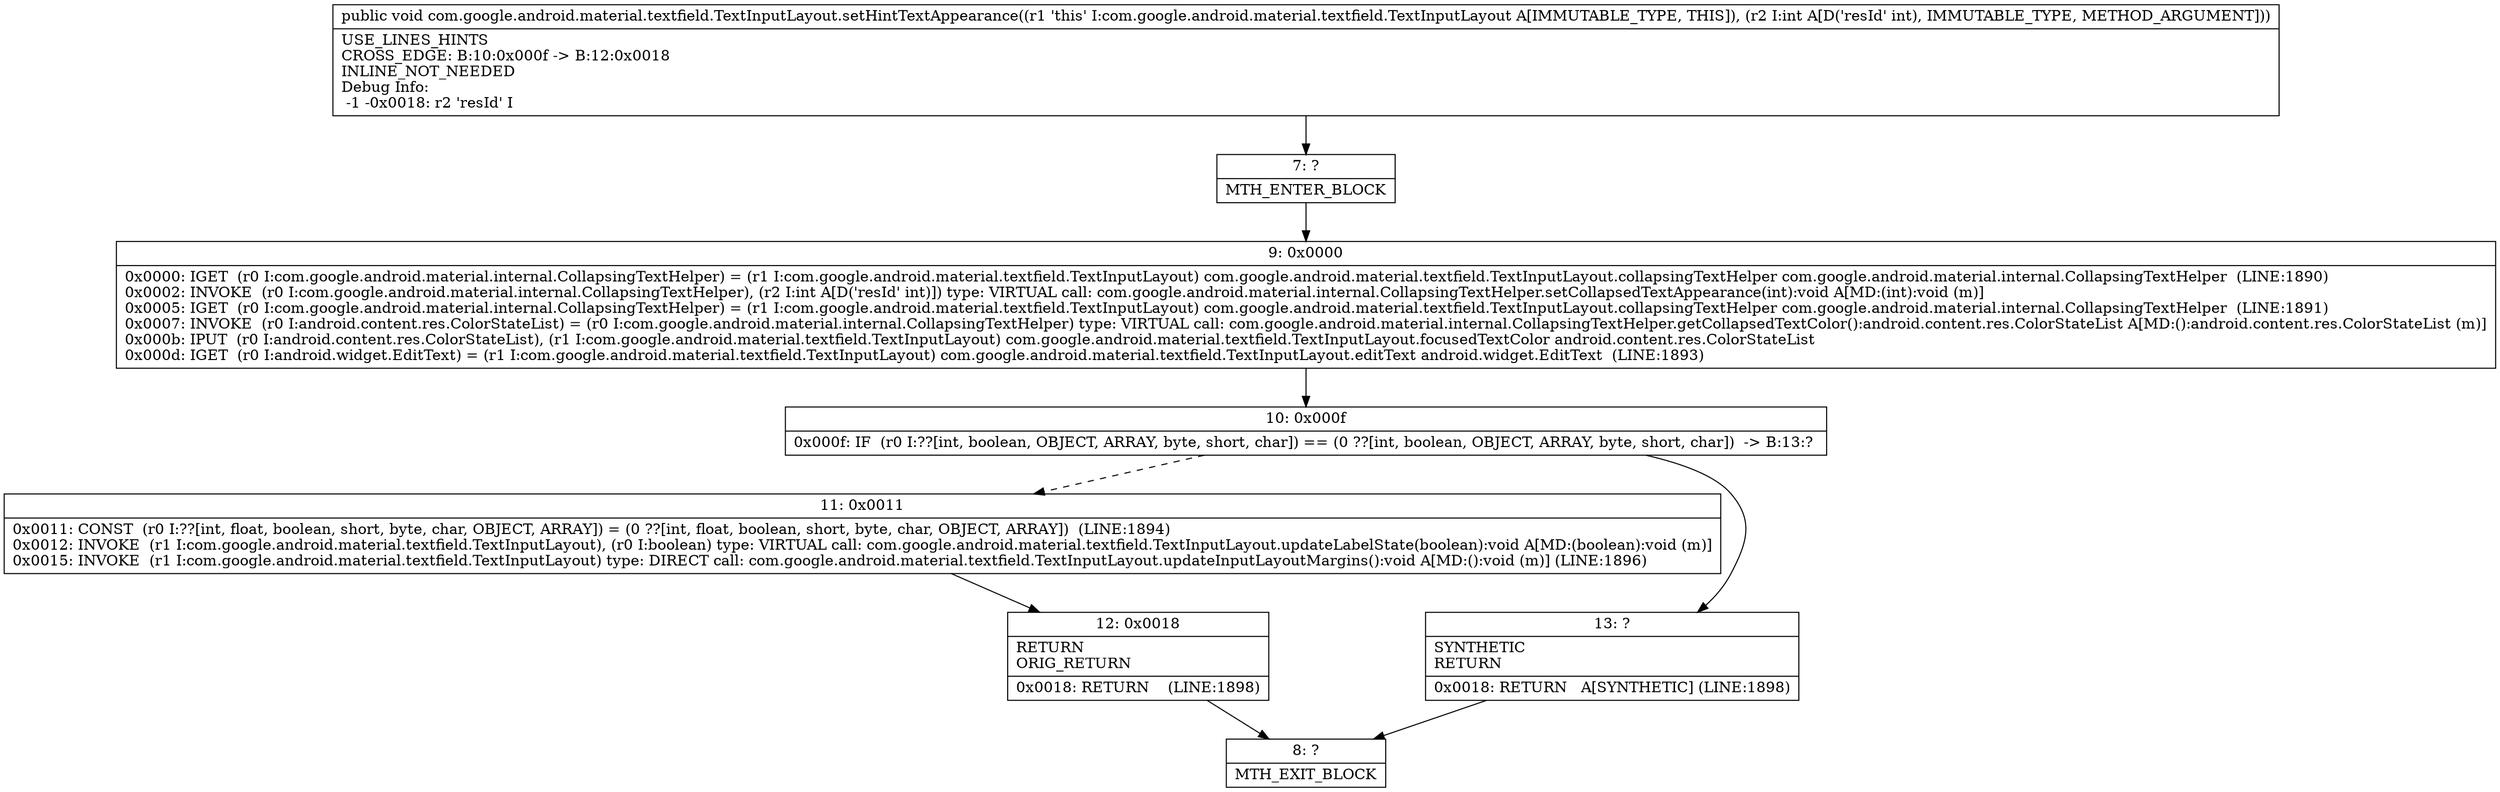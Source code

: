 digraph "CFG forcom.google.android.material.textfield.TextInputLayout.setHintTextAppearance(I)V" {
Node_7 [shape=record,label="{7\:\ ?|MTH_ENTER_BLOCK\l}"];
Node_9 [shape=record,label="{9\:\ 0x0000|0x0000: IGET  (r0 I:com.google.android.material.internal.CollapsingTextHelper) = (r1 I:com.google.android.material.textfield.TextInputLayout) com.google.android.material.textfield.TextInputLayout.collapsingTextHelper com.google.android.material.internal.CollapsingTextHelper  (LINE:1890)\l0x0002: INVOKE  (r0 I:com.google.android.material.internal.CollapsingTextHelper), (r2 I:int A[D('resId' int)]) type: VIRTUAL call: com.google.android.material.internal.CollapsingTextHelper.setCollapsedTextAppearance(int):void A[MD:(int):void (m)]\l0x0005: IGET  (r0 I:com.google.android.material.internal.CollapsingTextHelper) = (r1 I:com.google.android.material.textfield.TextInputLayout) com.google.android.material.textfield.TextInputLayout.collapsingTextHelper com.google.android.material.internal.CollapsingTextHelper  (LINE:1891)\l0x0007: INVOKE  (r0 I:android.content.res.ColorStateList) = (r0 I:com.google.android.material.internal.CollapsingTextHelper) type: VIRTUAL call: com.google.android.material.internal.CollapsingTextHelper.getCollapsedTextColor():android.content.res.ColorStateList A[MD:():android.content.res.ColorStateList (m)]\l0x000b: IPUT  (r0 I:android.content.res.ColorStateList), (r1 I:com.google.android.material.textfield.TextInputLayout) com.google.android.material.textfield.TextInputLayout.focusedTextColor android.content.res.ColorStateList \l0x000d: IGET  (r0 I:android.widget.EditText) = (r1 I:com.google.android.material.textfield.TextInputLayout) com.google.android.material.textfield.TextInputLayout.editText android.widget.EditText  (LINE:1893)\l}"];
Node_10 [shape=record,label="{10\:\ 0x000f|0x000f: IF  (r0 I:??[int, boolean, OBJECT, ARRAY, byte, short, char]) == (0 ??[int, boolean, OBJECT, ARRAY, byte, short, char])  \-\> B:13:? \l}"];
Node_11 [shape=record,label="{11\:\ 0x0011|0x0011: CONST  (r0 I:??[int, float, boolean, short, byte, char, OBJECT, ARRAY]) = (0 ??[int, float, boolean, short, byte, char, OBJECT, ARRAY])  (LINE:1894)\l0x0012: INVOKE  (r1 I:com.google.android.material.textfield.TextInputLayout), (r0 I:boolean) type: VIRTUAL call: com.google.android.material.textfield.TextInputLayout.updateLabelState(boolean):void A[MD:(boolean):void (m)]\l0x0015: INVOKE  (r1 I:com.google.android.material.textfield.TextInputLayout) type: DIRECT call: com.google.android.material.textfield.TextInputLayout.updateInputLayoutMargins():void A[MD:():void (m)] (LINE:1896)\l}"];
Node_12 [shape=record,label="{12\:\ 0x0018|RETURN\lORIG_RETURN\l|0x0018: RETURN    (LINE:1898)\l}"];
Node_8 [shape=record,label="{8\:\ ?|MTH_EXIT_BLOCK\l}"];
Node_13 [shape=record,label="{13\:\ ?|SYNTHETIC\lRETURN\l|0x0018: RETURN   A[SYNTHETIC] (LINE:1898)\l}"];
MethodNode[shape=record,label="{public void com.google.android.material.textfield.TextInputLayout.setHintTextAppearance((r1 'this' I:com.google.android.material.textfield.TextInputLayout A[IMMUTABLE_TYPE, THIS]), (r2 I:int A[D('resId' int), IMMUTABLE_TYPE, METHOD_ARGUMENT]))  | USE_LINES_HINTS\lCROSS_EDGE: B:10:0x000f \-\> B:12:0x0018\lINLINE_NOT_NEEDED\lDebug Info:\l  \-1 \-0x0018: r2 'resId' I\l}"];
MethodNode -> Node_7;Node_7 -> Node_9;
Node_9 -> Node_10;
Node_10 -> Node_11[style=dashed];
Node_10 -> Node_13;
Node_11 -> Node_12;
Node_12 -> Node_8;
Node_13 -> Node_8;
}

